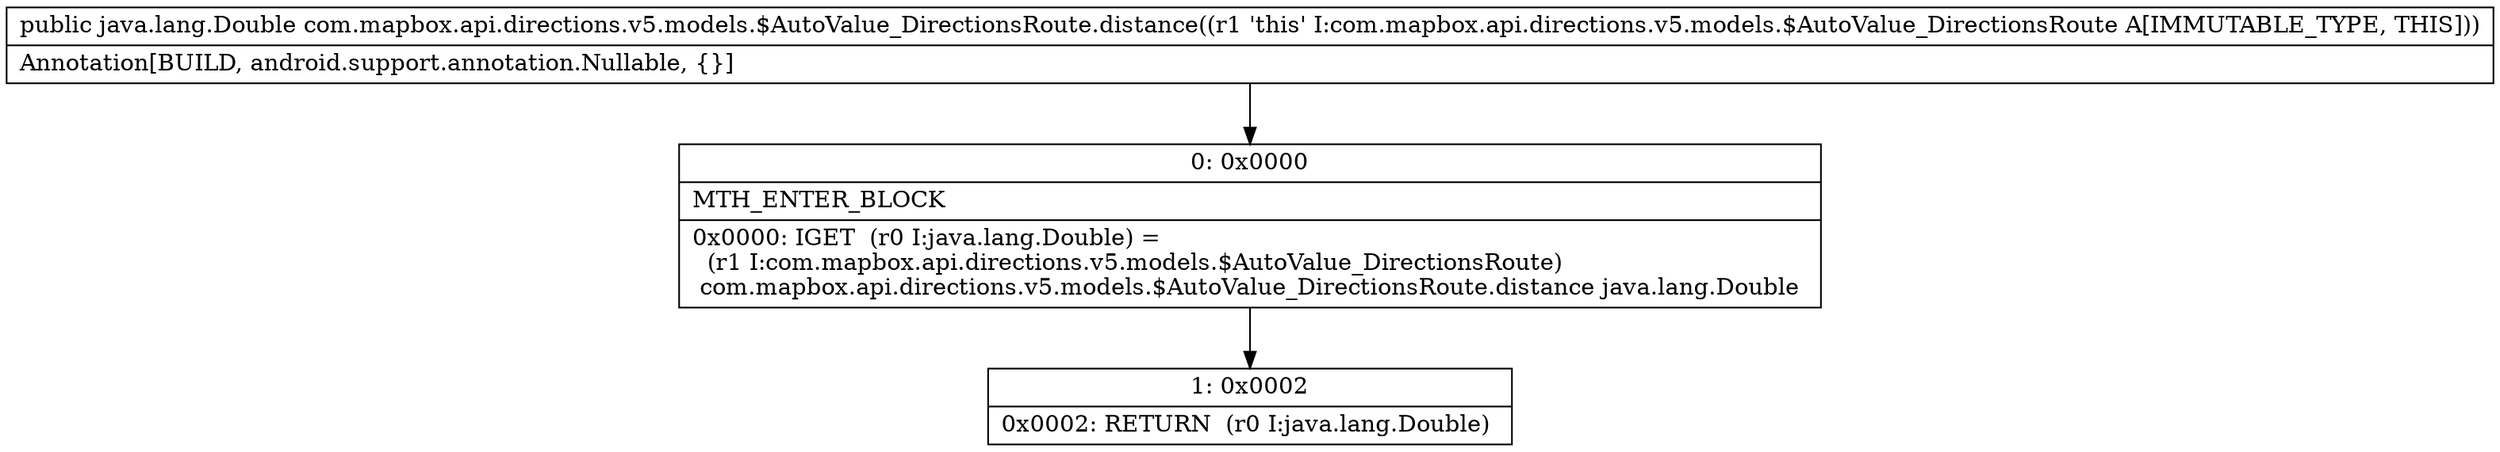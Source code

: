 digraph "CFG forcom.mapbox.api.directions.v5.models.$AutoValue_DirectionsRoute.distance()Ljava\/lang\/Double;" {
Node_0 [shape=record,label="{0\:\ 0x0000|MTH_ENTER_BLOCK\l|0x0000: IGET  (r0 I:java.lang.Double) = \l  (r1 I:com.mapbox.api.directions.v5.models.$AutoValue_DirectionsRoute)\l com.mapbox.api.directions.v5.models.$AutoValue_DirectionsRoute.distance java.lang.Double \l}"];
Node_1 [shape=record,label="{1\:\ 0x0002|0x0002: RETURN  (r0 I:java.lang.Double) \l}"];
MethodNode[shape=record,label="{public java.lang.Double com.mapbox.api.directions.v5.models.$AutoValue_DirectionsRoute.distance((r1 'this' I:com.mapbox.api.directions.v5.models.$AutoValue_DirectionsRoute A[IMMUTABLE_TYPE, THIS]))  | Annotation[BUILD, android.support.annotation.Nullable, \{\}]\l}"];
MethodNode -> Node_0;
Node_0 -> Node_1;
}

